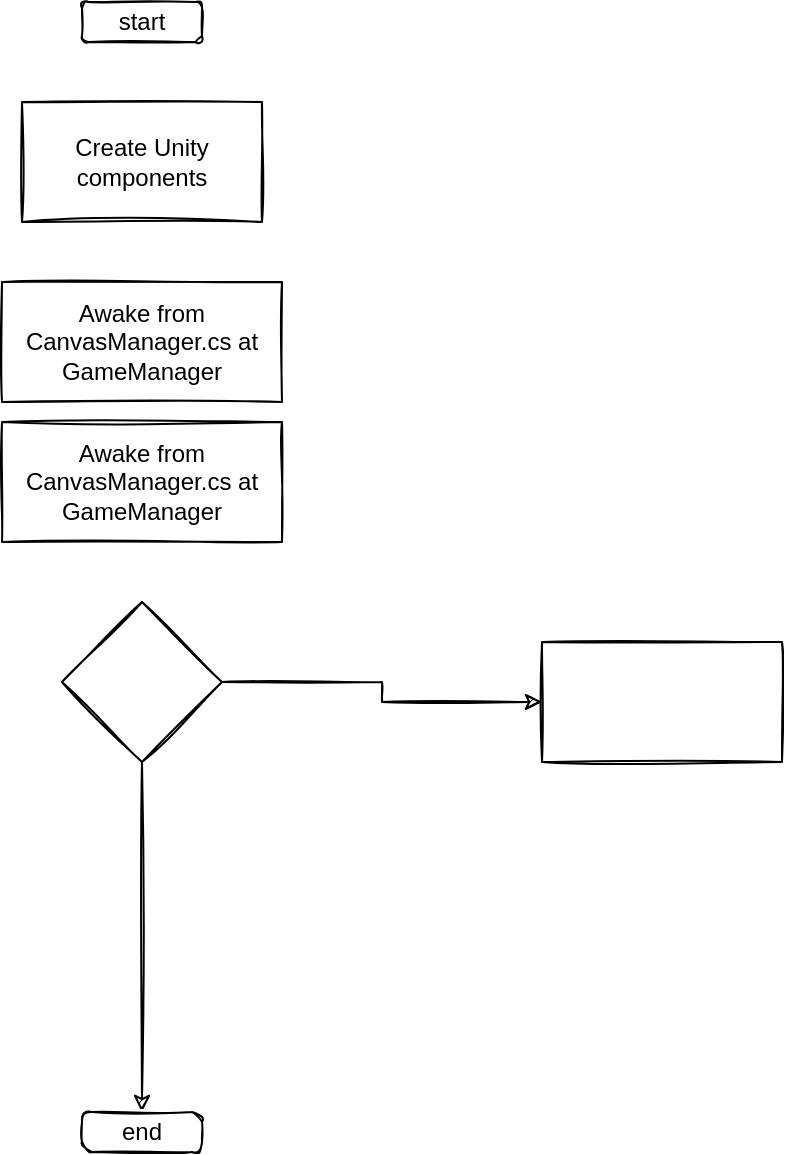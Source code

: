 <mxfile version="20.6.2" type="github">
  <diagram id="pc3F08xyTTGjwIMSuzRH" name="ページ1">
    <mxGraphModel dx="1422" dy="882" grid="1" gridSize="10" guides="1" tooltips="1" connect="1" arrows="1" fold="1" page="1" pageScale="1" pageWidth="827" pageHeight="1169" math="0" shadow="0">
      <root>
        <mxCell id="0" />
        <mxCell id="1" parent="0" />
        <mxCell id="RlombEwHmYLS-OOxF9OD-6" value="" style="edgeStyle=orthogonalEdgeStyle;rounded=0;orthogonalLoop=1;jettySize=auto;html=1;sketch=1;" parent="1" source="RlombEwHmYLS-OOxF9OD-2" target="RlombEwHmYLS-OOxF9OD-5" edge="1">
          <mxGeometry relative="1" as="geometry" />
        </mxCell>
        <mxCell id="RlombEwHmYLS-OOxF9OD-16" style="edgeStyle=orthogonalEdgeStyle;rounded=0;orthogonalLoop=1;jettySize=auto;html=1;exitX=0.5;exitY=1;exitDx=0;exitDy=0;entryX=0.5;entryY=0;entryDx=0;entryDy=0;sketch=1;" parent="1" source="RlombEwHmYLS-OOxF9OD-2" target="RlombEwHmYLS-OOxF9OD-12" edge="1">
          <mxGeometry relative="1" as="geometry" />
        </mxCell>
        <mxCell id="RlombEwHmYLS-OOxF9OD-2" value="" style="rhombus;whiteSpace=wrap;html=1;sketch=1;" parent="1" vertex="1">
          <mxGeometry x="170" y="310" width="80" height="80" as="geometry" />
        </mxCell>
        <mxCell id="RlombEwHmYLS-OOxF9OD-5" value="" style="rounded=0;whiteSpace=wrap;html=1;sketch=1;glass=0;" parent="1" vertex="1">
          <mxGeometry x="410" y="330" width="120" height="60" as="geometry" />
        </mxCell>
        <mxCell id="RlombEwHmYLS-OOxF9OD-11" value="start" style="rounded=1;whiteSpace=wrap;html=1;sketch=1;" parent="1" vertex="1">
          <mxGeometry x="180" y="10" width="60" height="20" as="geometry" />
        </mxCell>
        <mxCell id="RlombEwHmYLS-OOxF9OD-12" value="end" style="rounded=1;whiteSpace=wrap;html=1;arcSize=25;sketch=1;" parent="1" vertex="1">
          <mxGeometry x="180" y="565" width="60" height="20" as="geometry" />
        </mxCell>
        <mxCell id="GMbhf5JGAscZ7izUukU5-1" value="Create Unity components" style="rounded=0;whiteSpace=wrap;html=1;sketch=1;" vertex="1" parent="1">
          <mxGeometry x="150" y="60" width="120" height="60" as="geometry" />
        </mxCell>
        <mxCell id="GMbhf5JGAscZ7izUukU5-2" value="Awake from CanvasManager.cs at GameManager" style="rounded=0;whiteSpace=wrap;html=1;sketch=1;" vertex="1" parent="1">
          <mxGeometry x="140" y="150" width="140" height="60" as="geometry" />
        </mxCell>
        <mxCell id="GMbhf5JGAscZ7izUukU5-4" value="Awake from CanvasManager.cs at GameManager" style="rounded=0;whiteSpace=wrap;html=1;sketch=1;" vertex="1" parent="1">
          <mxGeometry x="140" y="220" width="140" height="60" as="geometry" />
        </mxCell>
      </root>
    </mxGraphModel>
  </diagram>
</mxfile>
